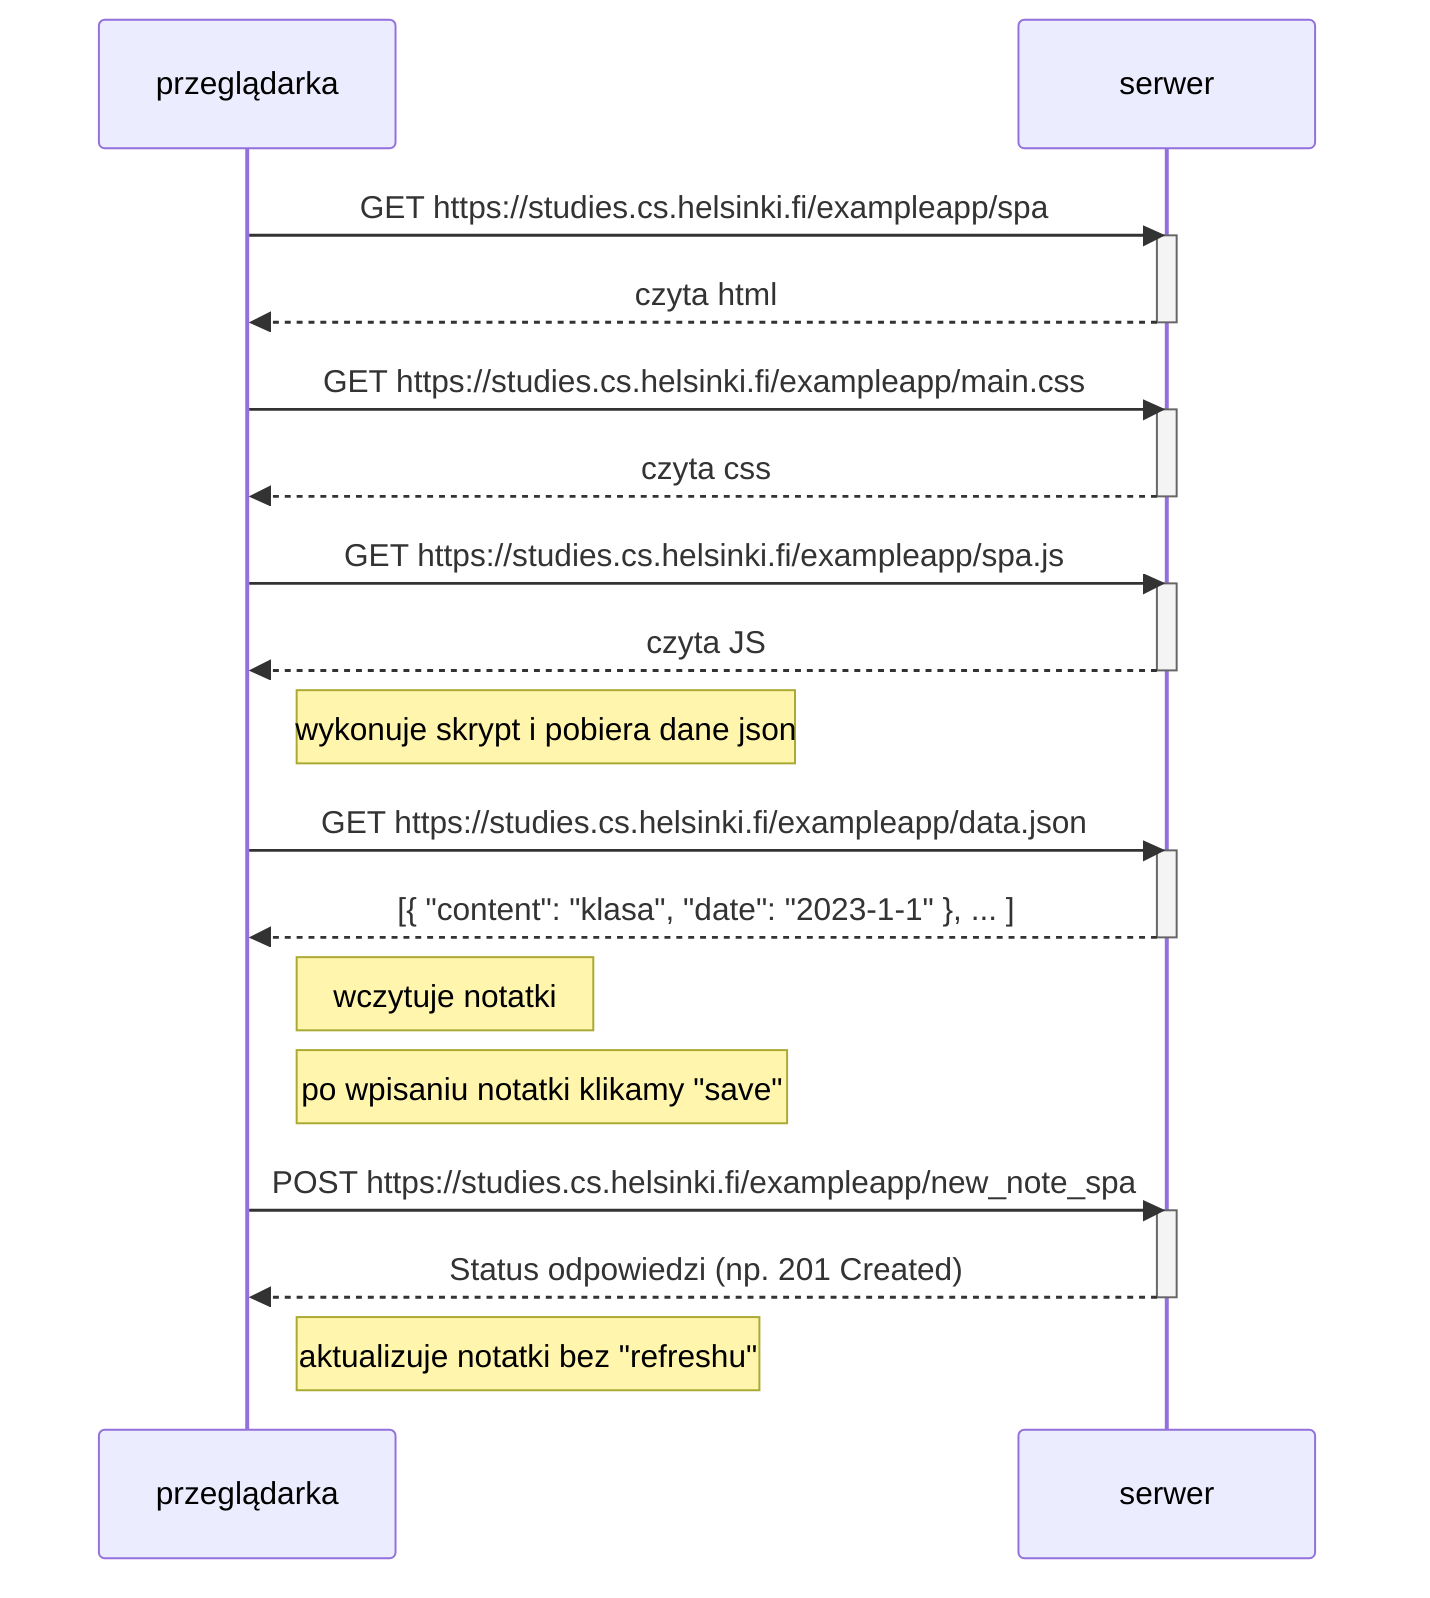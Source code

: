 sequenceDiagram
    participant przeglądarka
    participant serwer

    przeglądarka->>serwer: GET https://studies.cs.helsinki.fi/exampleapp/spa
    activate serwer
    serwer-->>przeglądarka: czyta html
    deactivate serwer

    przeglądarka->>serwer: GET https://studies.cs.helsinki.fi/exampleapp/main.css
    activate serwer
    serwer-->>przeglądarka: czyta css
    deactivate serwer

    przeglądarka->>serwer: GET https://studies.cs.helsinki.fi/exampleapp/spa.js
    activate serwer
    serwer-->>przeglądarka: czyta JS
    deactivate serwer

    Note right of przeglądarka: wykonuje skrypt i pobiera dane json

    przeglądarka->>serwer: GET https://studies.cs.helsinki.fi/exampleapp/data.json
    activate serwer
    serwer-->>przeglądarka: [{ "content": "klasa", "date": "2023-1-1" }, ... ]
    deactivate serwer

    Note right of przeglądarka: wczytuje notatki

    Note right of przeglądarka: po wpisaniu notatki klikamy "save"

    przeglądarka->>serwer: POST https://studies.cs.helsinki.fi/exampleapp/new_note_spa
    activate serwer
    serwer-->>przeglądarka: Status odpowiedzi (np. 201 Created)
    deactivate serwer

    Note right of przeglądarka: aktualizuje notatki bez "refreshu"